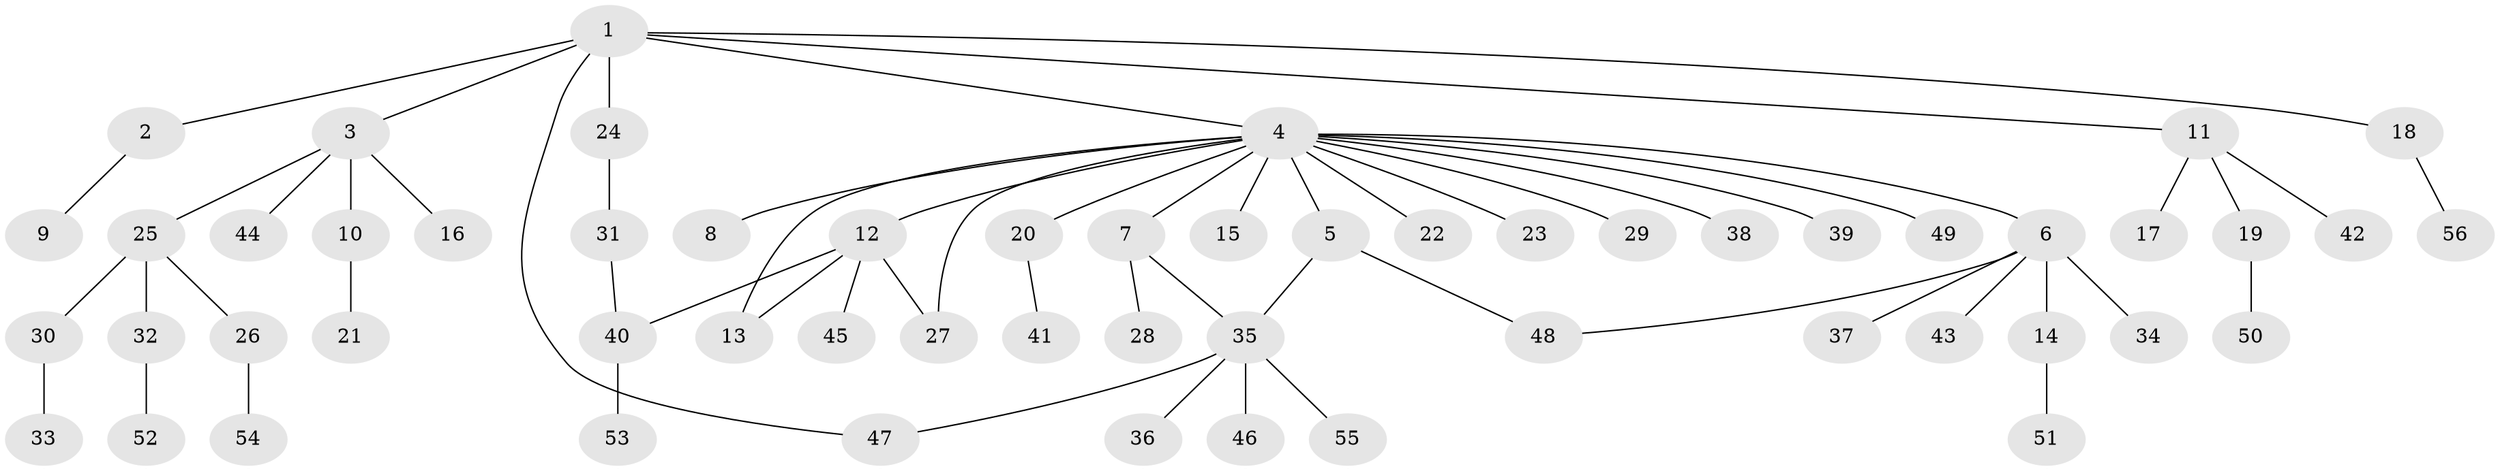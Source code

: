 // coarse degree distribution, {4: 0.08823529411764706, 1: 0.5882352941176471, 5: 0.029411764705882353, 15: 0.029411764705882353, 2: 0.14705882352941177, 3: 0.08823529411764706, 7: 0.029411764705882353}
// Generated by graph-tools (version 1.1) at 2025/36/03/04/25 23:36:46]
// undirected, 56 vertices, 61 edges
graph export_dot {
  node [color=gray90,style=filled];
  1;
  2;
  3;
  4;
  5;
  6;
  7;
  8;
  9;
  10;
  11;
  12;
  13;
  14;
  15;
  16;
  17;
  18;
  19;
  20;
  21;
  22;
  23;
  24;
  25;
  26;
  27;
  28;
  29;
  30;
  31;
  32;
  33;
  34;
  35;
  36;
  37;
  38;
  39;
  40;
  41;
  42;
  43;
  44;
  45;
  46;
  47;
  48;
  49;
  50;
  51;
  52;
  53;
  54;
  55;
  56;
  1 -- 2;
  1 -- 3;
  1 -- 4;
  1 -- 11;
  1 -- 18;
  1 -- 24;
  1 -- 47;
  2 -- 9;
  3 -- 10;
  3 -- 16;
  3 -- 25;
  3 -- 44;
  4 -- 5;
  4 -- 6;
  4 -- 7;
  4 -- 8;
  4 -- 12;
  4 -- 13;
  4 -- 15;
  4 -- 20;
  4 -- 22;
  4 -- 23;
  4 -- 27;
  4 -- 29;
  4 -- 38;
  4 -- 39;
  4 -- 49;
  5 -- 35;
  5 -- 48;
  6 -- 14;
  6 -- 34;
  6 -- 37;
  6 -- 43;
  6 -- 48;
  7 -- 28;
  7 -- 35;
  10 -- 21;
  11 -- 17;
  11 -- 19;
  11 -- 42;
  12 -- 13;
  12 -- 27;
  12 -- 40;
  12 -- 45;
  14 -- 51;
  18 -- 56;
  19 -- 50;
  20 -- 41;
  24 -- 31;
  25 -- 26;
  25 -- 30;
  25 -- 32;
  26 -- 54;
  30 -- 33;
  31 -- 40;
  32 -- 52;
  35 -- 36;
  35 -- 46;
  35 -- 47;
  35 -- 55;
  40 -- 53;
}
